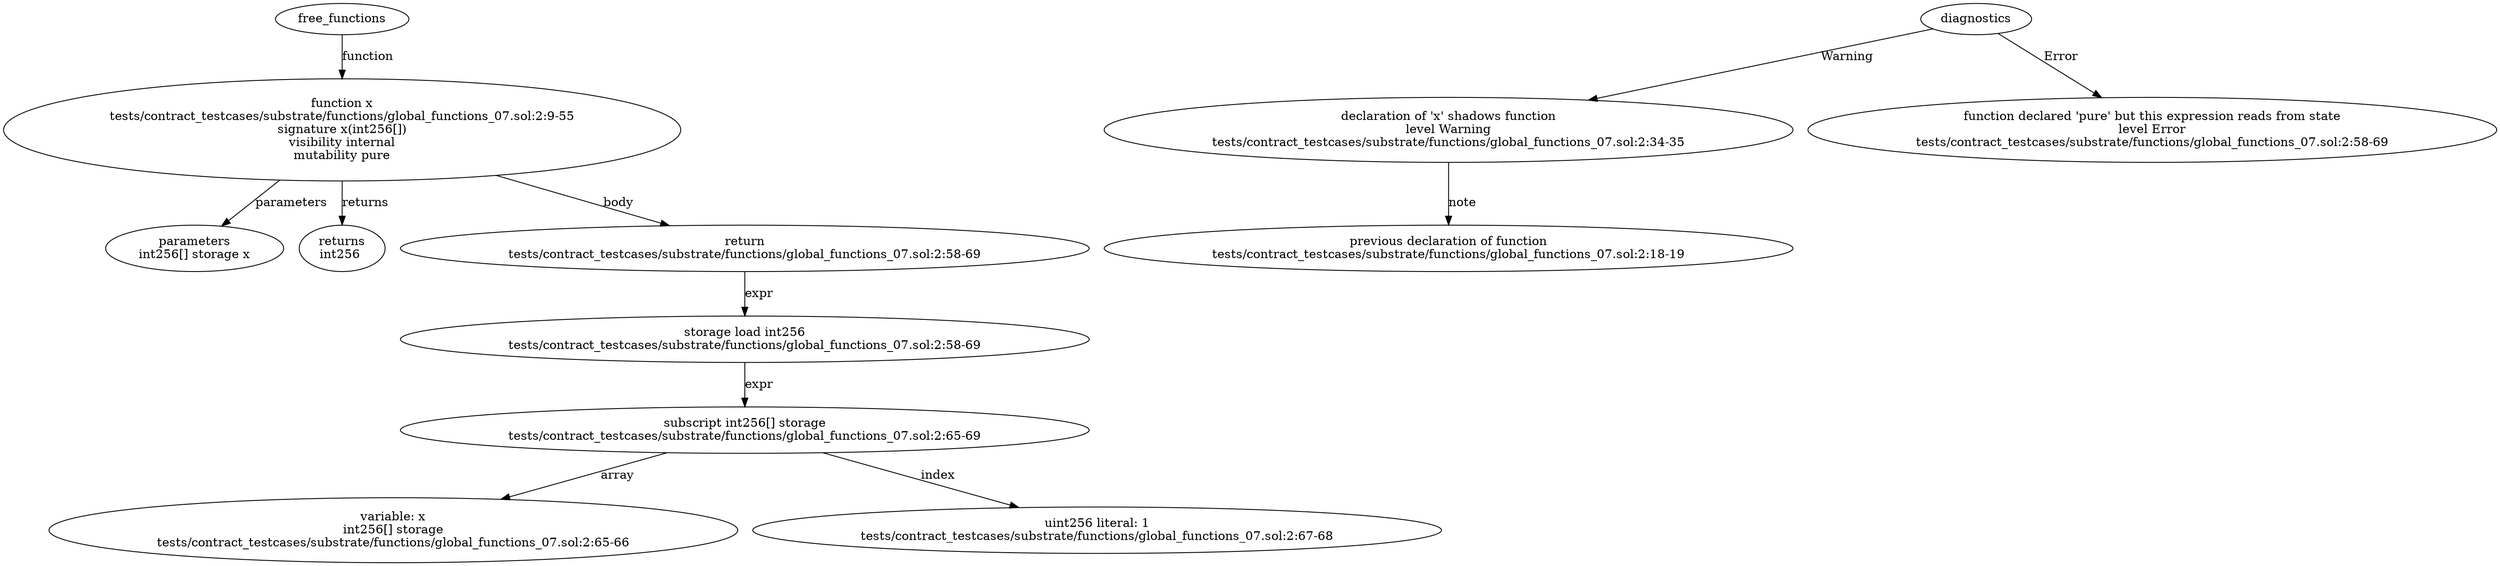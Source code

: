 strict digraph "tests/contract_testcases/substrate/functions/global_functions_07.sol" {
	x [label="function x\ntests/contract_testcases/substrate/functions/global_functions_07.sol:2:9-55\nsignature x(int256[])\nvisibility internal\nmutability pure"]
	parameters [label="parameters\nint256[] storage x"]
	returns [label="returns\nint256 "]
	return [label="return\ntests/contract_testcases/substrate/functions/global_functions_07.sol:2:58-69"]
	storage_load [label="storage load int256\ntests/contract_testcases/substrate/functions/global_functions_07.sol:2:58-69"]
	subscript [label="subscript int256[] storage\ntests/contract_testcases/substrate/functions/global_functions_07.sol:2:65-69"]
	variable [label="variable: x\nint256[] storage\ntests/contract_testcases/substrate/functions/global_functions_07.sol:2:65-66"]
	number_literal [label="uint256 literal: 1\ntests/contract_testcases/substrate/functions/global_functions_07.sol:2:67-68"]
	diagnostic [label="declaration of 'x' shadows function\nlevel Warning\ntests/contract_testcases/substrate/functions/global_functions_07.sol:2:34-35"]
	note [label="previous declaration of function\ntests/contract_testcases/substrate/functions/global_functions_07.sol:2:18-19"]
	diagnostic_13 [label="function declared 'pure' but this expression reads from state\nlevel Error\ntests/contract_testcases/substrate/functions/global_functions_07.sol:2:58-69"]
	free_functions -> x [label="function"]
	x -> parameters [label="parameters"]
	x -> returns [label="returns"]
	x -> return [label="body"]
	return -> storage_load [label="expr"]
	storage_load -> subscript [label="expr"]
	subscript -> variable [label="array"]
	subscript -> number_literal [label="index"]
	diagnostics -> diagnostic [label="Warning"]
	diagnostic -> note [label="note"]
	diagnostics -> diagnostic_13 [label="Error"]
}

